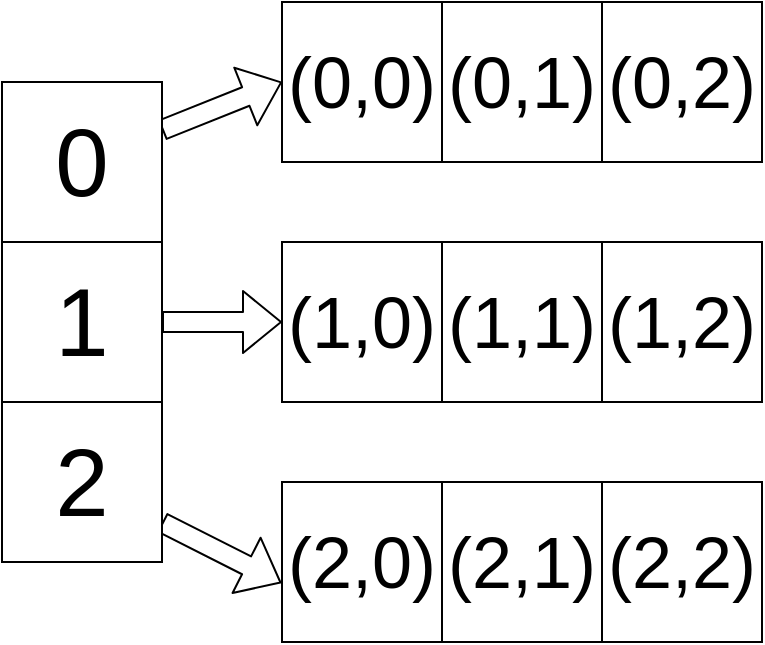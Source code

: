 <mxfile>
    <diagram id="u3fFZqOBlMk9OX6CmghT" name="Page-1">
        <mxGraphModel dx="585" dy="342" grid="1" gridSize="10" guides="1" tooltips="1" connect="1" arrows="1" fold="1" page="1" pageScale="1" pageWidth="827" pageHeight="1169" math="0" shadow="0">
            <root>
                <mxCell id="0"/>
                <mxCell id="1" parent="0"/>
                <mxCell id="30" style="edgeStyle=none;html=1;entryX=0;entryY=0.5;entryDx=0;entryDy=0;fontSize=36;shape=flexArrow;" edge="1" parent="1" source="14" target="19">
                    <mxGeometry relative="1" as="geometry"/>
                </mxCell>
                <mxCell id="14" value="&lt;font style=&quot;font-size: 48px;&quot;&gt;0&lt;/font&gt;" style="whiteSpace=wrap;html=1;aspect=fixed;" vertex="1" parent="1">
                    <mxGeometry x="260" y="140" width="80" height="80" as="geometry"/>
                </mxCell>
                <mxCell id="31" style="edgeStyle=none;shape=flexArrow;html=1;entryX=0;entryY=0.5;entryDx=0;entryDy=0;fontSize=36;" edge="1" parent="1" source="17" target="24">
                    <mxGeometry relative="1" as="geometry"/>
                </mxCell>
                <mxCell id="17" value="&lt;font style=&quot;font-size: 48px;&quot;&gt;1&lt;/font&gt;" style="whiteSpace=wrap;html=1;aspect=fixed;" vertex="1" parent="1">
                    <mxGeometry x="260" y="220" width="80" height="80" as="geometry"/>
                </mxCell>
                <mxCell id="32" style="edgeStyle=none;shape=flexArrow;html=1;entryX=-0.004;entryY=0.631;entryDx=0;entryDy=0;entryPerimeter=0;fontSize=36;" edge="1" parent="1" source="18" target="27">
                    <mxGeometry relative="1" as="geometry"/>
                </mxCell>
                <mxCell id="18" value="&lt;font style=&quot;font-size: 48px;&quot;&gt;2&lt;/font&gt;" style="whiteSpace=wrap;html=1;aspect=fixed;" vertex="1" parent="1">
                    <mxGeometry x="260" y="300" width="80" height="80" as="geometry"/>
                </mxCell>
                <mxCell id="19" value="&lt;font style=&quot;font-size: 36px;&quot;&gt;(0,0)&lt;/font&gt;" style="whiteSpace=wrap;html=1;aspect=fixed;" vertex="1" parent="1">
                    <mxGeometry x="400" y="100" width="80" height="80" as="geometry"/>
                </mxCell>
                <mxCell id="22" value="&lt;font style=&quot;font-size: 36px;&quot;&gt;(0,1)&lt;/font&gt;" style="whiteSpace=wrap;html=1;aspect=fixed;" vertex="1" parent="1">
                    <mxGeometry x="480" y="100" width="80" height="80" as="geometry"/>
                </mxCell>
                <mxCell id="23" value="&lt;font style=&quot;font-size: 36px;&quot;&gt;(0,2)&lt;/font&gt;" style="whiteSpace=wrap;html=1;aspect=fixed;" vertex="1" parent="1">
                    <mxGeometry x="560" y="100" width="80" height="80" as="geometry"/>
                </mxCell>
                <mxCell id="24" value="&lt;font style=&quot;font-size: 36px;&quot;&gt;(1,0)&lt;/font&gt;" style="whiteSpace=wrap;html=1;aspect=fixed;" vertex="1" parent="1">
                    <mxGeometry x="400" y="220" width="80" height="80" as="geometry"/>
                </mxCell>
                <mxCell id="25" value="&lt;font style=&quot;font-size: 36px;&quot;&gt;(1,1)&lt;/font&gt;" style="whiteSpace=wrap;html=1;aspect=fixed;" vertex="1" parent="1">
                    <mxGeometry x="480" y="220" width="80" height="80" as="geometry"/>
                </mxCell>
                <mxCell id="26" value="&lt;font style=&quot;font-size: 36px;&quot;&gt;(1,2)&lt;/font&gt;" style="whiteSpace=wrap;html=1;aspect=fixed;" vertex="1" parent="1">
                    <mxGeometry x="560" y="220" width="80" height="80" as="geometry"/>
                </mxCell>
                <mxCell id="27" value="&lt;font style=&quot;font-size: 36px;&quot;&gt;(2,0)&lt;/font&gt;" style="whiteSpace=wrap;html=1;aspect=fixed;" vertex="1" parent="1">
                    <mxGeometry x="400" y="340" width="80" height="80" as="geometry"/>
                </mxCell>
                <mxCell id="28" value="&lt;font style=&quot;font-size: 36px;&quot;&gt;(2,1)&lt;/font&gt;" style="whiteSpace=wrap;html=1;aspect=fixed;" vertex="1" parent="1">
                    <mxGeometry x="480" y="340" width="80" height="80" as="geometry"/>
                </mxCell>
                <mxCell id="29" value="&lt;font style=&quot;font-size: 36px;&quot;&gt;(2,2)&lt;/font&gt;" style="whiteSpace=wrap;html=1;aspect=fixed;" vertex="1" parent="1">
                    <mxGeometry x="560" y="340" width="80" height="80" as="geometry"/>
                </mxCell>
            </root>
        </mxGraphModel>
    </diagram>
</mxfile>